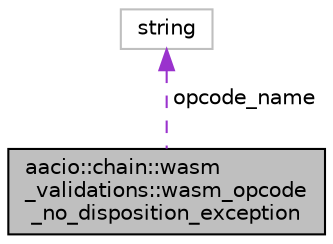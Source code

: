 digraph "aacio::chain::wasm_validations::wasm_opcode_no_disposition_exception"
{
  edge [fontname="Helvetica",fontsize="10",labelfontname="Helvetica",labelfontsize="10"];
  node [fontname="Helvetica",fontsize="10",shape=record];
  Node1 [label="aacio::chain::wasm\l_validations::wasm_opcode\l_no_disposition_exception",height=0.2,width=0.4,color="black", fillcolor="grey75", style="filled", fontcolor="black"];
  Node2 -> Node1 [dir="back",color="darkorchid3",fontsize="10",style="dashed",label=" opcode_name" ,fontname="Helvetica"];
  Node2 [label="string",height=0.2,width=0.4,color="grey75", fillcolor="white", style="filled"];
}
